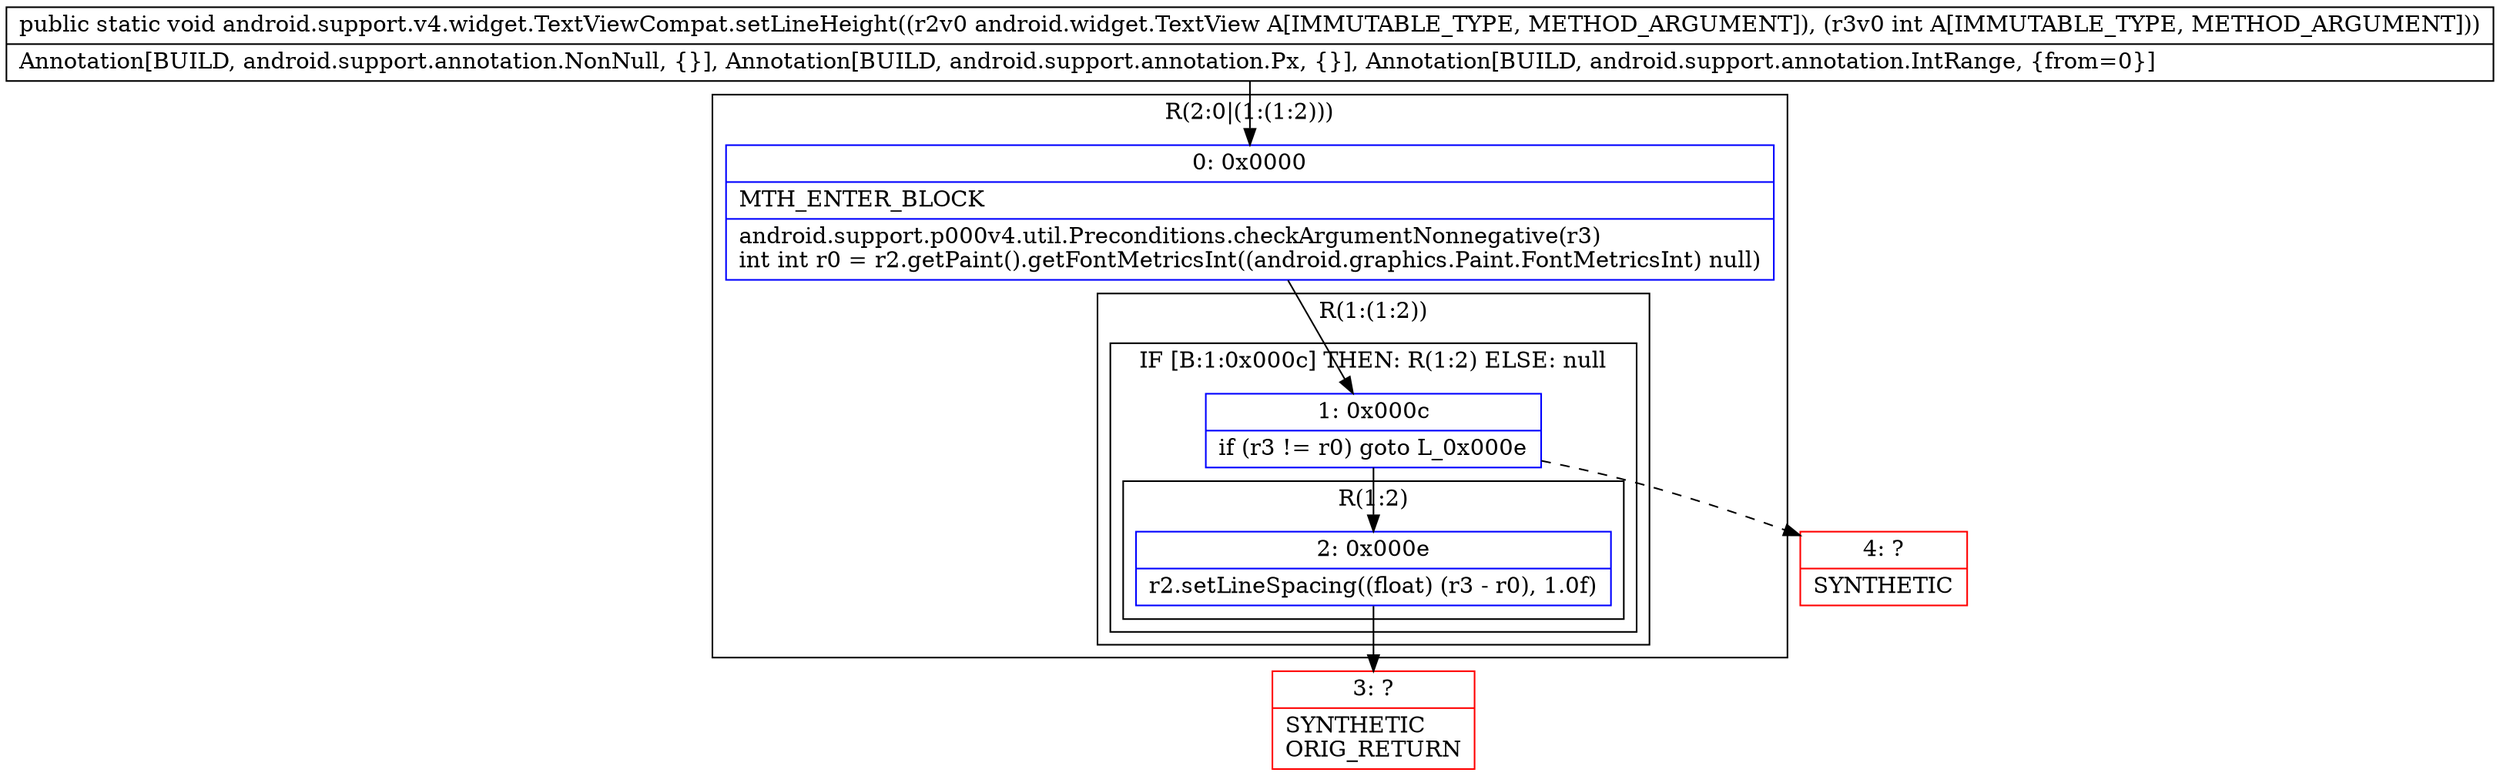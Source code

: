 digraph "CFG forandroid.support.v4.widget.TextViewCompat.setLineHeight(Landroid\/widget\/TextView;I)V" {
subgraph cluster_Region_1759990961 {
label = "R(2:0|(1:(1:2)))";
node [shape=record,color=blue];
Node_0 [shape=record,label="{0\:\ 0x0000|MTH_ENTER_BLOCK\l|android.support.p000v4.util.Preconditions.checkArgumentNonnegative(r3)\lint int r0 = r2.getPaint().getFontMetricsInt((android.graphics.Paint.FontMetricsInt) null)\l}"];
subgraph cluster_Region_877242431 {
label = "R(1:(1:2))";
node [shape=record,color=blue];
subgraph cluster_IfRegion_682387266 {
label = "IF [B:1:0x000c] THEN: R(1:2) ELSE: null";
node [shape=record,color=blue];
Node_1 [shape=record,label="{1\:\ 0x000c|if (r3 != r0) goto L_0x000e\l}"];
subgraph cluster_Region_47877563 {
label = "R(1:2)";
node [shape=record,color=blue];
Node_2 [shape=record,label="{2\:\ 0x000e|r2.setLineSpacing((float) (r3 \- r0), 1.0f)\l}"];
}
}
}
}
Node_3 [shape=record,color=red,label="{3\:\ ?|SYNTHETIC\lORIG_RETURN\l}"];
Node_4 [shape=record,color=red,label="{4\:\ ?|SYNTHETIC\l}"];
MethodNode[shape=record,label="{public static void android.support.v4.widget.TextViewCompat.setLineHeight((r2v0 android.widget.TextView A[IMMUTABLE_TYPE, METHOD_ARGUMENT]), (r3v0 int A[IMMUTABLE_TYPE, METHOD_ARGUMENT]))  | Annotation[BUILD, android.support.annotation.NonNull, \{\}], Annotation[BUILD, android.support.annotation.Px, \{\}], Annotation[BUILD, android.support.annotation.IntRange, \{from=0\}]\l}"];
MethodNode -> Node_0;
Node_0 -> Node_1;
Node_1 -> Node_2;
Node_1 -> Node_4[style=dashed];
Node_2 -> Node_3;
}


